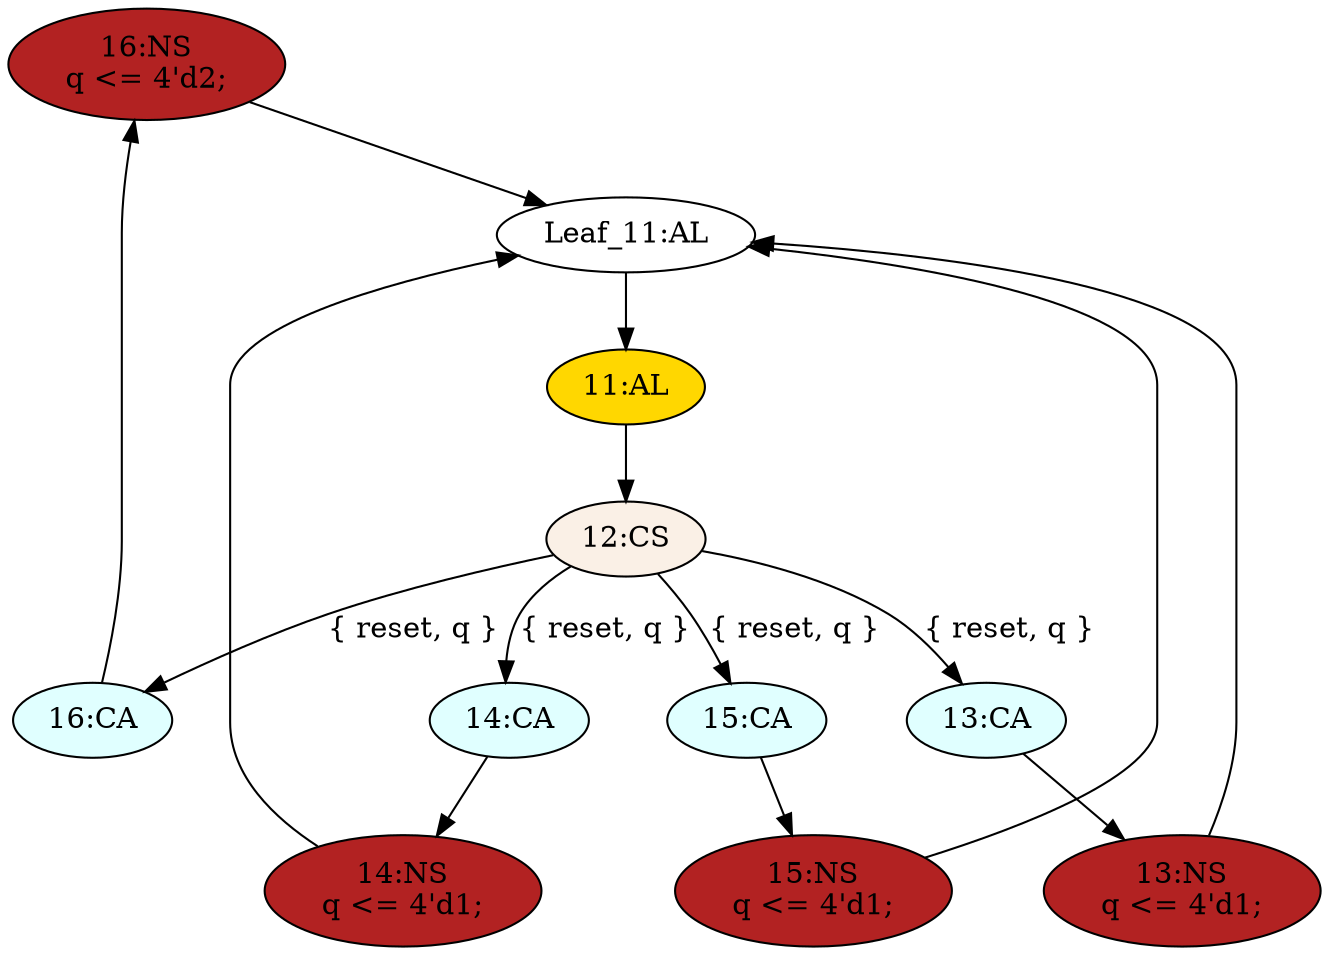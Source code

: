 strict digraph "compose( ,  )" {
	node [label="\N"];
	"16:NS"	[ast="<pyverilog.vparser.ast.NonblockingSubstitution object at 0x7fa9e1cf1450>",
		fillcolor=firebrick,
		label="16:NS
q <= 4'd2;",
		statements="[<pyverilog.vparser.ast.NonblockingSubstitution object at 0x7fa9e1cf1450>]",
		style=filled,
		typ=NonblockingSubstitution];
	"Leaf_11:AL"	[def_var="['q']",
		label="Leaf_11:AL"];
	"16:NS" -> "Leaf_11:AL"	[cond="[]",
		lineno=None];
	"11:AL"	[ast="<pyverilog.vparser.ast.Always object at 0x7fa9e1d75f10>",
		clk_sens=True,
		fillcolor=gold,
		label="11:AL",
		sens="['clk']",
		statements="[]",
		style=filled,
		typ=Always,
		use_var="['reset', 'q']"];
	"Leaf_11:AL" -> "11:AL";
	"14:CA"	[ast="<pyverilog.vparser.ast.Case object at 0x7fa9e1ce3110>",
		fillcolor=lightcyan,
		label="14:CA",
		statements="[]",
		style=filled,
		typ=Case];
	"14:NS"	[ast="<pyverilog.vparser.ast.NonblockingSubstitution object at 0x7fa9e1ce34d0>",
		fillcolor=firebrick,
		label="14:NS
q <= 4'd1;",
		statements="[<pyverilog.vparser.ast.NonblockingSubstitution object at 0x7fa9e1ce34d0>]",
		style=filled,
		typ=NonblockingSubstitution];
	"14:CA" -> "14:NS"	[cond="[]",
		lineno=None];
	"15:NS"	[ast="<pyverilog.vparser.ast.NonblockingSubstitution object at 0x7fa9e1c8e290>",
		fillcolor=firebrick,
		label="15:NS
q <= 4'd1;",
		statements="[<pyverilog.vparser.ast.NonblockingSubstitution object at 0x7fa9e1c8e290>]",
		style=filled,
		typ=NonblockingSubstitution];
	"15:NS" -> "Leaf_11:AL"	[cond="[]",
		lineno=None];
	"15:CA"	[ast="<pyverilog.vparser.ast.Case object at 0x7fa9e1ce3210>",
		fillcolor=lightcyan,
		label="15:CA",
		statements="[]",
		style=filled,
		typ=Case];
	"15:CA" -> "15:NS"	[cond="[]",
		lineno=None];
	"13:NS"	[ast="<pyverilog.vparser.ast.NonblockingSubstitution object at 0x7fa9e1c96810>",
		fillcolor=firebrick,
		label="13:NS
q <= 4'd1;",
		statements="[<pyverilog.vparser.ast.NonblockingSubstitution object at 0x7fa9e1c96810>]",
		style=filled,
		typ=NonblockingSubstitution];
	"13:NS" -> "Leaf_11:AL"	[cond="[]",
		lineno=None];
	"13:CA"	[ast="<pyverilog.vparser.ast.Case object at 0x7fa9e1cf71d0>",
		fillcolor=lightcyan,
		label="13:CA",
		statements="[]",
		style=filled,
		typ=Case];
	"13:CA" -> "13:NS"	[cond="[]",
		lineno=None];
	"16:CA"	[ast="<pyverilog.vparser.ast.Case object at 0x7fa9e1c8ebd0>",
		fillcolor=lightcyan,
		label="16:CA",
		statements="[]",
		style=filled,
		typ=Case];
	"16:CA" -> "16:NS"	[cond="[]",
		lineno=None];
	"12:CS"	[ast="<pyverilog.vparser.ast.CaseStatement object at 0x7fa9e1c8ee90>",
		fillcolor=linen,
		label="12:CS",
		statements="[]",
		style=filled,
		typ=CaseStatement];
	"12:CS" -> "14:CA"	[cond="['reset', 'q']",
		label="{ reset, q }",
		lineno=12];
	"12:CS" -> "15:CA"	[cond="['reset', 'q']",
		label="{ reset, q }",
		lineno=12];
	"12:CS" -> "13:CA"	[cond="['reset', 'q']",
		label="{ reset, q }",
		lineno=12];
	"12:CS" -> "16:CA"	[cond="['reset', 'q']",
		label="{ reset, q }",
		lineno=12];
	"11:AL" -> "12:CS"	[cond="[]",
		lineno=None];
	"14:NS" -> "Leaf_11:AL"	[cond="[]",
		lineno=None];
}
